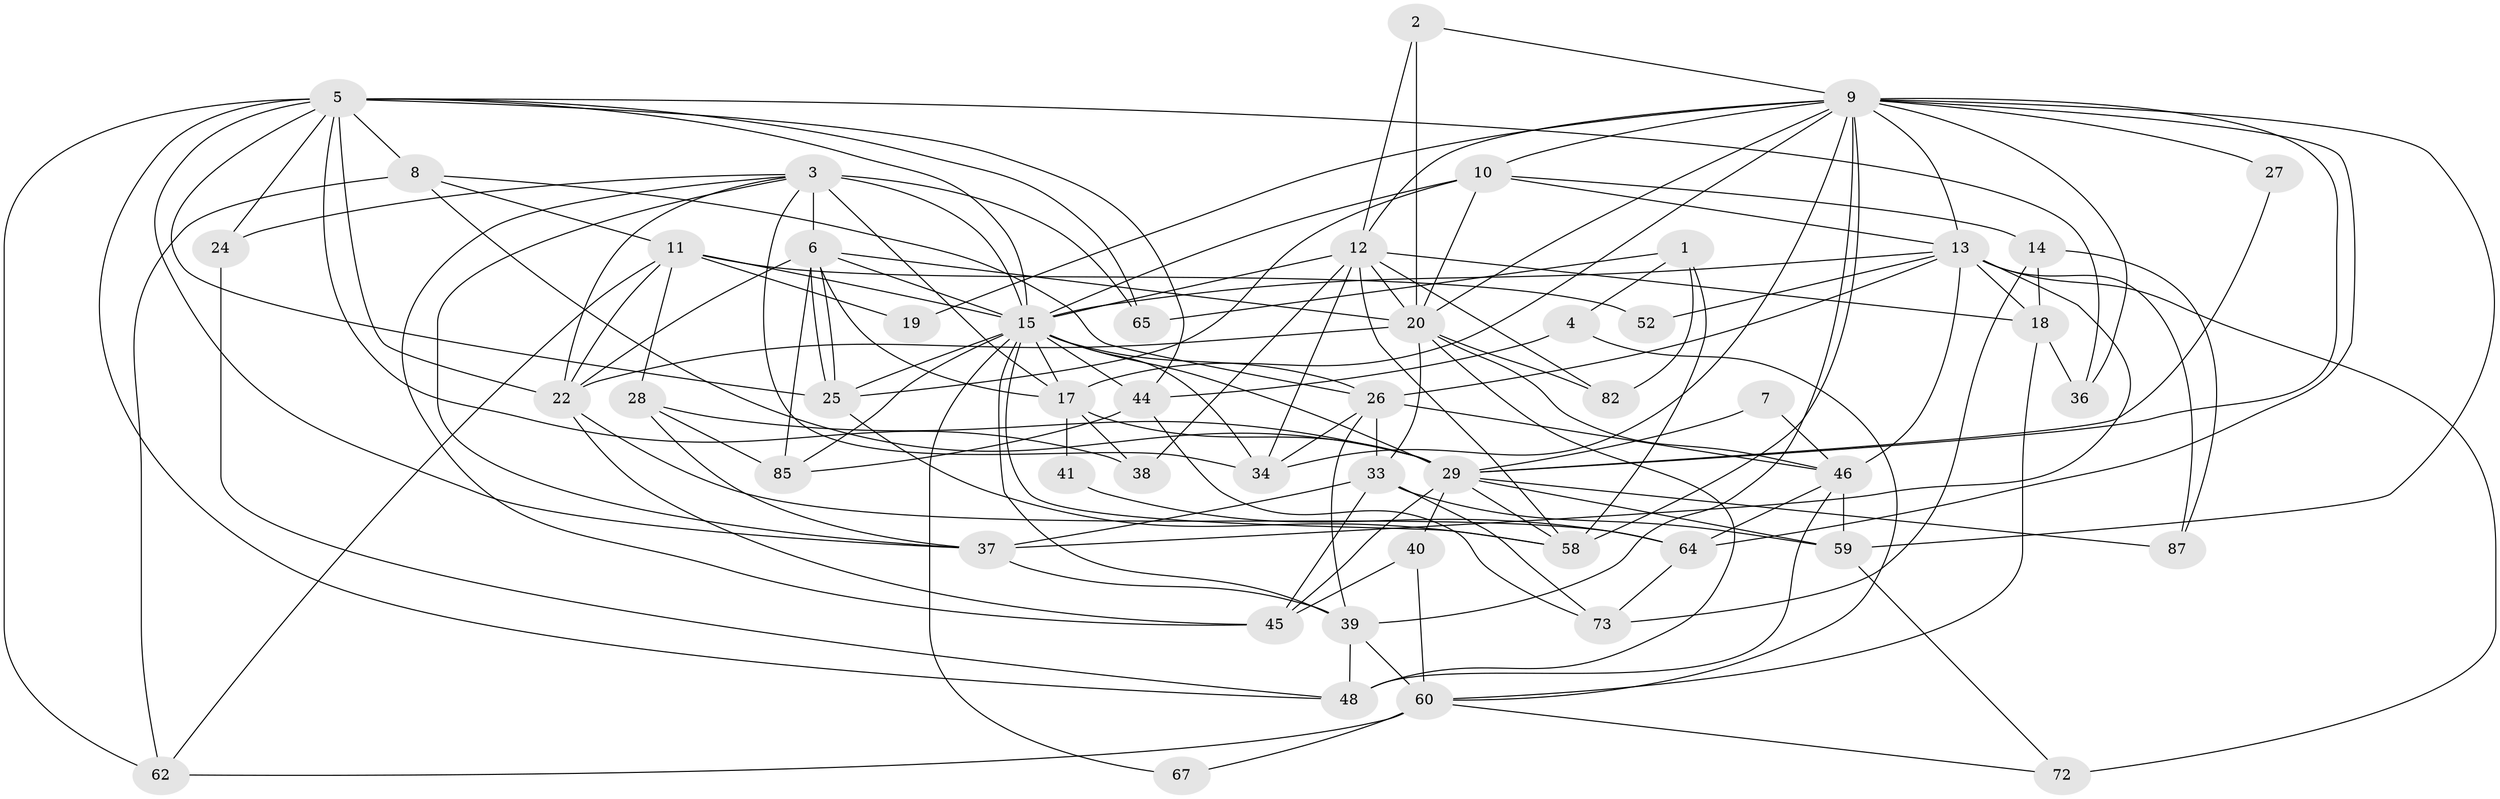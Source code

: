 // original degree distribution, {4: 0.2549019607843137, 3: 0.2647058823529412, 5: 0.17647058823529413, 7: 0.049019607843137254, 2: 0.14705882352941177, 6: 0.09803921568627451, 8: 0.00980392156862745}
// Generated by graph-tools (version 1.1) at 2025/15/03/09/25 04:15:12]
// undirected, 51 vertices, 143 edges
graph export_dot {
graph [start="1"]
  node [color=gray90,style=filled];
  1;
  2;
  3 [super="+66+91+76"];
  4;
  5 [super="+71+63+79"];
  6 [super="+99"];
  7;
  8 [super="+92"];
  9 [super="+16+90"];
  10 [super="+35"];
  11 [super="+102"];
  12 [super="+57"];
  13 [super="+51"];
  14 [super="+56"];
  15 [super="+31+47+21"];
  17 [super="+49"];
  18 [super="+43"];
  19;
  20 [super="+74"];
  22 [super="+86"];
  24;
  25 [super="+96"];
  26 [super="+94+50"];
  27;
  28;
  29 [super="+30"];
  33 [super="+88+77"];
  34 [super="+42"];
  36;
  37 [super="+69+83"];
  38;
  39 [super="+97+55"];
  40;
  41;
  44 [super="+53"];
  45 [super="+54+70"];
  46 [super="+61"];
  48 [super="+78"];
  52;
  58 [super="+89"];
  59 [super="+75"];
  60;
  62 [super="+68"];
  64;
  65;
  67;
  72 [super="+98"];
  73;
  82;
  85;
  87;
  1 -- 65;
  1 -- 4;
  1 -- 82;
  1 -- 58;
  2 -- 9;
  2 -- 12;
  2 -- 20;
  3 -- 17;
  3 -- 45;
  3 -- 65;
  3 -- 37;
  3 -- 34;
  3 -- 6;
  3 -- 24;
  3 -- 22;
  3 -- 15 [weight=3];
  4 -- 60;
  4 -- 44;
  5 -- 25;
  5 -- 22;
  5 -- 38;
  5 -- 44;
  5 -- 8;
  5 -- 15;
  5 -- 37;
  5 -- 62;
  5 -- 65;
  5 -- 36;
  5 -- 24;
  5 -- 48;
  6 -- 25;
  6 -- 25;
  6 -- 22;
  6 -- 17;
  6 -- 85;
  6 -- 20;
  6 -- 15;
  7 -- 29;
  7 -- 46;
  8 -- 29;
  8 -- 62;
  8 -- 26;
  8 -- 11;
  9 -- 34;
  9 -- 64;
  9 -- 12;
  9 -- 36;
  9 -- 59;
  9 -- 10;
  9 -- 13;
  9 -- 17;
  9 -- 19;
  9 -- 58;
  9 -- 27;
  9 -- 39 [weight=2];
  9 -- 20;
  9 -- 29;
  10 -- 13;
  10 -- 15;
  10 -- 25;
  10 -- 20;
  10 -- 14;
  11 -- 22;
  11 -- 52;
  11 -- 19;
  11 -- 28;
  11 -- 62;
  11 -- 15;
  12 -- 34;
  12 -- 38;
  12 -- 15;
  12 -- 18;
  12 -- 82;
  12 -- 20;
  12 -- 58;
  13 -- 18;
  13 -- 46;
  13 -- 52;
  13 -- 87;
  13 -- 26 [weight=2];
  13 -- 15;
  13 -- 37;
  13 -- 72;
  14 -- 73;
  14 -- 87;
  14 -- 18;
  15 -- 25 [weight=2];
  15 -- 58;
  15 -- 85;
  15 -- 39;
  15 -- 34;
  15 -- 67;
  15 -- 44 [weight=2];
  15 -- 17;
  15 -- 26;
  15 -- 29;
  17 -- 41;
  17 -- 38;
  17 -- 29;
  18 -- 36;
  18 -- 60;
  20 -- 82;
  20 -- 46;
  20 -- 48;
  20 -- 22;
  20 -- 33;
  22 -- 64;
  22 -- 45;
  24 -- 48;
  25 -- 58;
  26 -- 46;
  26 -- 39;
  26 -- 34;
  26 -- 33 [weight=2];
  27 -- 29;
  28 -- 29;
  28 -- 85;
  28 -- 37;
  29 -- 40;
  29 -- 59;
  29 -- 45;
  29 -- 87;
  29 -- 58;
  33 -- 45;
  33 -- 59;
  33 -- 37;
  33 -- 73;
  37 -- 39;
  39 -- 48;
  39 -- 60;
  40 -- 60;
  40 -- 45;
  41 -- 64;
  44 -- 85;
  44 -- 73;
  46 -- 64;
  46 -- 59;
  46 -- 48;
  59 -- 72;
  60 -- 62;
  60 -- 67;
  60 -- 72;
  64 -- 73;
}
